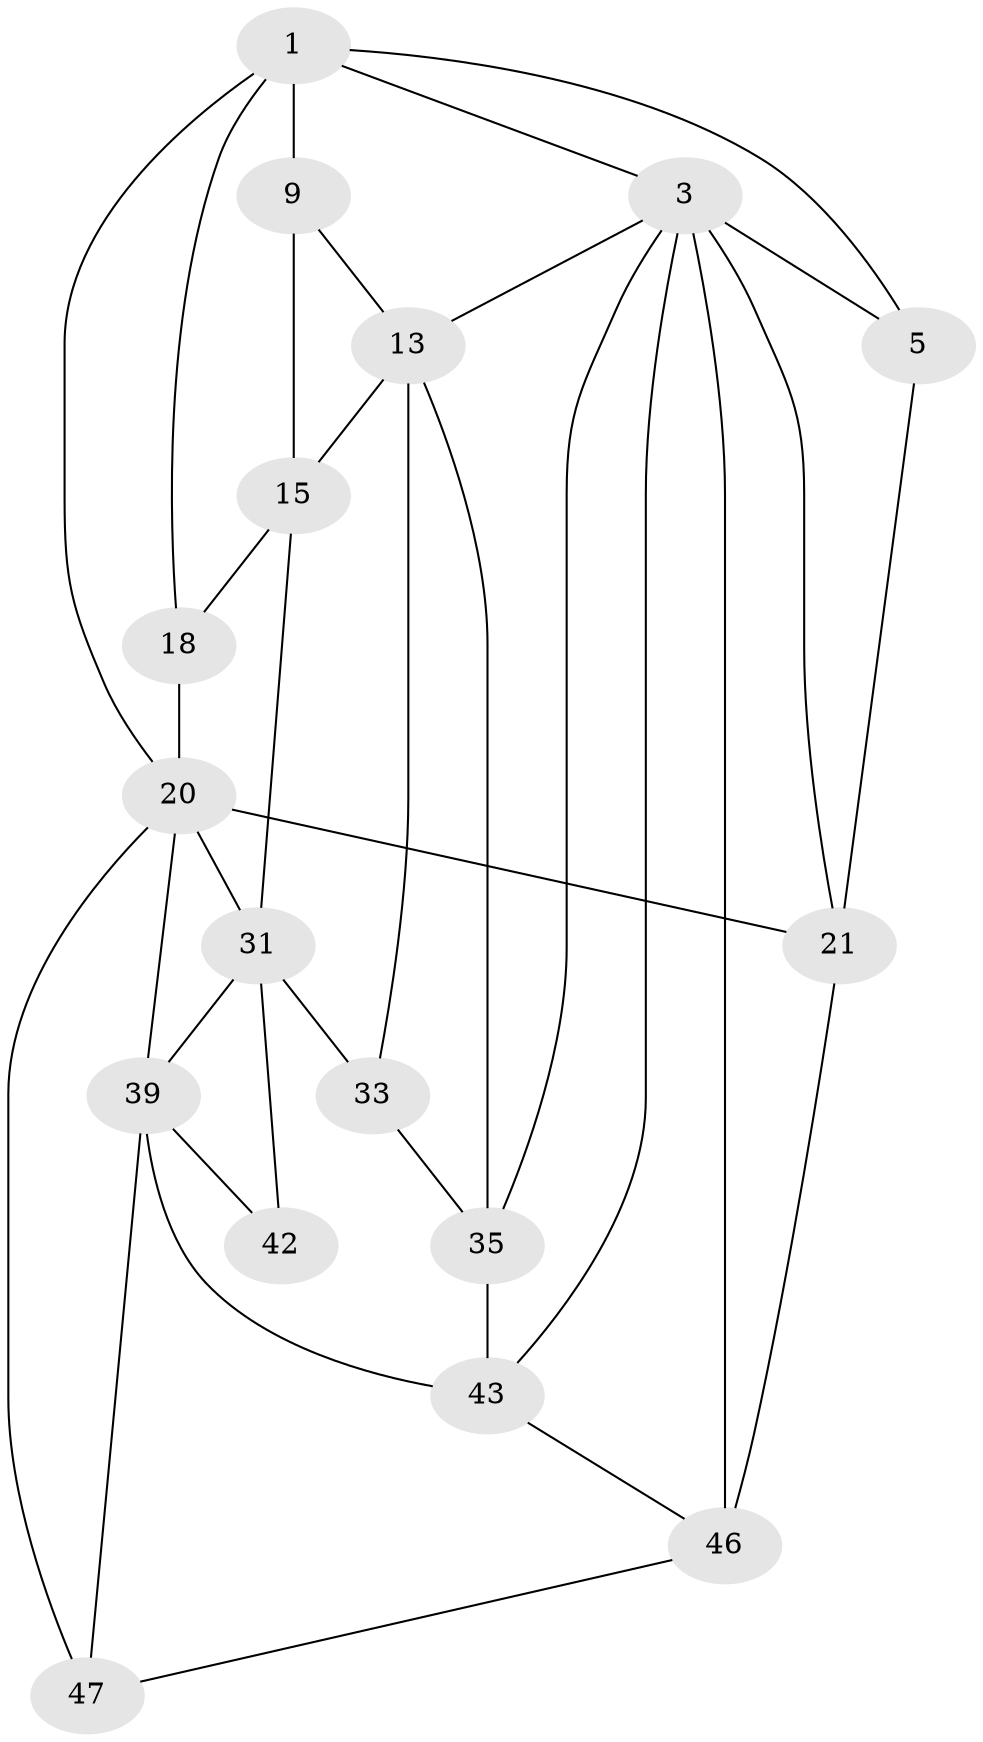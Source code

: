 // original degree distribution, {3: 0.038461538461538464, 5: 0.5384615384615384, 6: 0.19230769230769232, 4: 0.23076923076923078}
// Generated by graph-tools (version 1.1) at 2025/21/03/04/25 18:21:27]
// undirected, 17 vertices, 35 edges
graph export_dot {
graph [start="1"]
  node [color=gray90,style=filled];
  1 [pos="+0.5088550155193834+0",super="+2+6"];
  3 [pos="+1+0",super="+4+37"];
  5 [pos="+0.306566286824846+0",super="+8"];
  9 [pos="+0.6679760640831979+0",super="+12+10"];
  13 [pos="+0.9890143456275751+0.25031423880200515",super="+14+27"];
  15 [pos="+0.7779369430115705+0.25153984839872817",super="+16+25"];
  18 [pos="+0.5286917899193212+0.3487181860653188",super="+19"];
  20 [pos="+0.38664652905515856+0.22895068694907392",super="+22"];
  21 [pos="+0+0.2931953400271894",super="+24"];
  31 [pos="+0.6497378671979473+0.5467424001017125",super="+34+32"];
  33 [pos="+0.764363554886231+0.6443036219033358"];
  35 [pos="+1+0.662031606829458",super="+36"];
  39 [pos="+0.3874368516504667+0.6737942934669956",super="+45+40"];
  42 [pos="+0.6365898933746873+0.7303501290594314"];
  43 [pos="+0.8175025059455021+1",super="+44"];
  46 [pos="+0+1",super="+49"];
  47 [pos="+0.1286152305740797+0.8041604607152155",super="+50+48"];
  1 -- 3;
  1 -- 9 [weight=2];
  1 -- 20;
  1 -- 5;
  1 -- 18;
  3 -- 13;
  3 -- 5;
  3 -- 21;
  3 -- 46 [weight=2];
  3 -- 35;
  3 -- 43;
  5 -- 21;
  9 -- 13;
  9 -- 15 [weight=2];
  13 -- 35;
  13 -- 33;
  13 -- 15;
  15 -- 18;
  15 -- 31;
  18 -- 20 [weight=2];
  20 -- 21;
  20 -- 39;
  20 -- 47;
  20 -- 31;
  21 -- 46;
  31 -- 33;
  31 -- 42 [weight=2];
  31 -- 39;
  33 -- 35;
  35 -- 43;
  39 -- 42;
  39 -- 43 [weight=2];
  39 -- 47;
  43 -- 46;
  46 -- 47;
}
